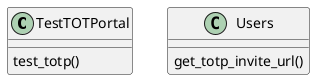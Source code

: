 @startuml classes_auth_totp_portal
set namespaceSeparator none
class "TestTOTPortal" as odoo_src.odoo.addons.auth_totp_portal.tests.test_tour.TestTOTPortal {
  test_totp()
}
class "Users" as odoo_src.odoo.addons.auth_totp_portal.models.res_users.Users {
  get_totp_invite_url()
}
@enduml
